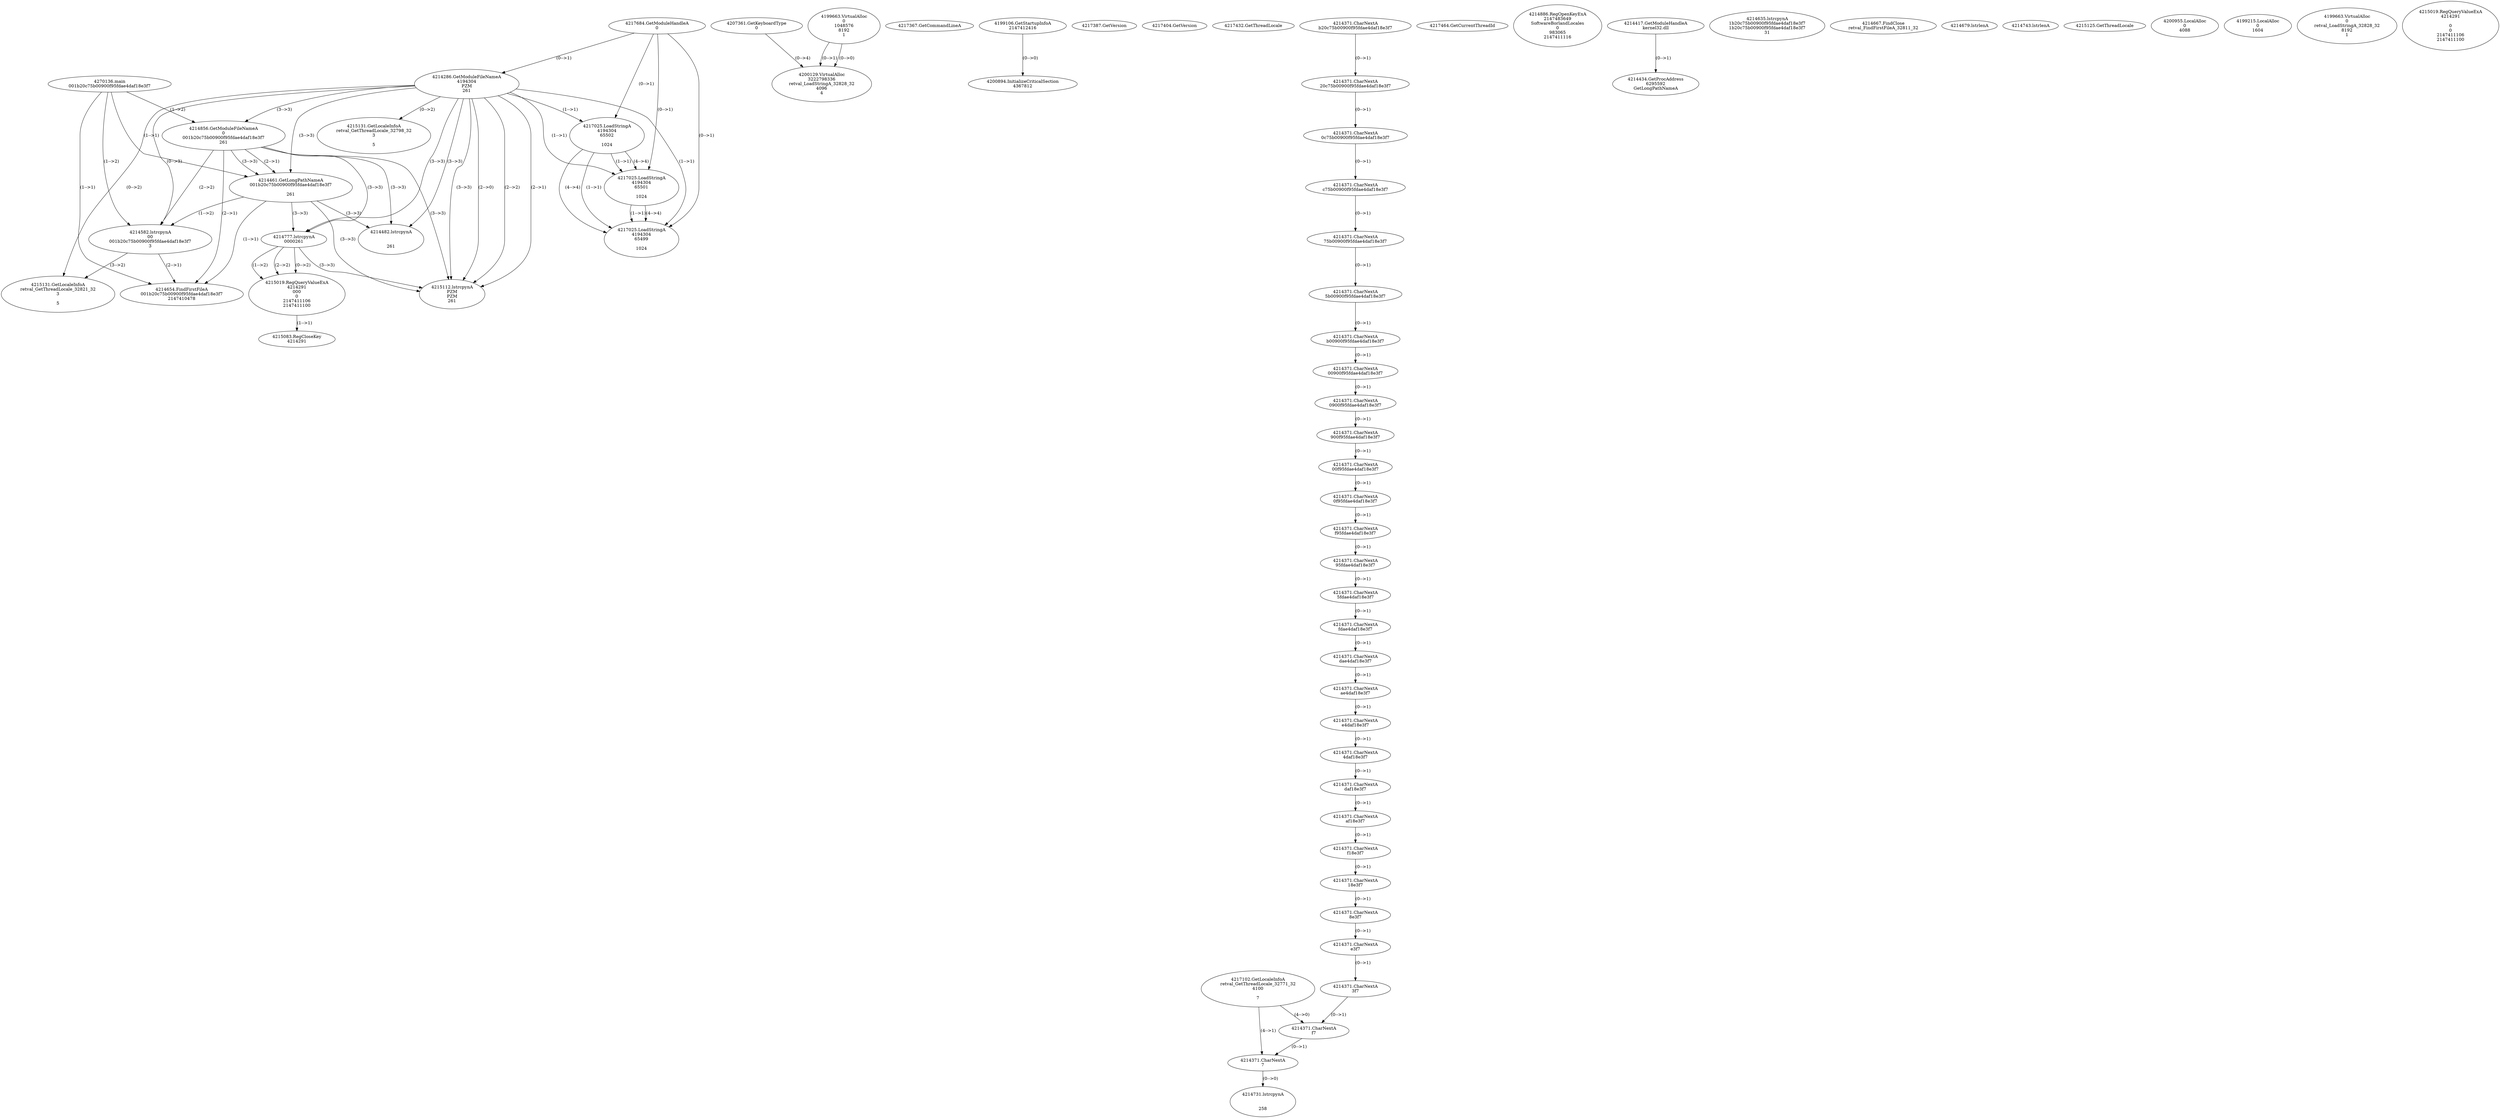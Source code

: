// Global SCDG with merge call
digraph {
	0 [label="4270136.main
001b20c75b00900f95fdae4daf18e3f7"]
	1 [label="4217684.GetModuleHandleA
0"]
	2 [label="4207361.GetKeyboardType
0"]
	3 [label="4217367.GetCommandLineA
"]
	4 [label="4199106.GetStartupInfoA
2147412416"]
	5 [label="4217387.GetVersion
"]
	6 [label="4217404.GetVersion
"]
	7 [label="4217432.GetThreadLocale
"]
	8 [label="4217102.GetLocaleInfoA
retval_GetThreadLocale_32771_32
4100

7"]
	9 [label="4217464.GetCurrentThreadId
"]
	10 [label="4214286.GetModuleFileNameA
4194304
PZM
261"]
	1 -> 10 [label="(0-->1)"]
	11 [label="4214856.GetModuleFileNameA
0
001b20c75b00900f95fdae4daf18e3f7
261"]
	0 -> 11 [label="(1-->2)"]
	10 -> 11 [label="(3-->3)"]
	12 [label="4214886.RegOpenKeyExA
2147483649
Software\Borland\Locales
0
983065
2147411116"]
	13 [label="4214417.GetModuleHandleA
kernel32.dll"]
	14 [label="4214434.GetProcAddress
6295592
GetLongPathNameA"]
	13 -> 14 [label="(0-->1)"]
	15 [label="4214461.GetLongPathNameA
001b20c75b00900f95fdae4daf18e3f7

261"]
	0 -> 15 [label="(1-->1)"]
	11 -> 15 [label="(2-->1)"]
	10 -> 15 [label="(3-->3)"]
	11 -> 15 [label="(3-->3)"]
	16 [label="4214582.lstrcpynA
00
001b20c75b00900f95fdae4daf18e3f7
3"]
	0 -> 16 [label="(1-->2)"]
	11 -> 16 [label="(2-->2)"]
	15 -> 16 [label="(1-->2)"]
	10 -> 16 [label="(0-->3)"]
	17 [label="4214371.CharNextA
b20c75b00900f95fdae4daf18e3f7"]
	18 [label="4214371.CharNextA
20c75b00900f95fdae4daf18e3f7"]
	17 -> 18 [label="(0-->1)"]
	19 [label="4214371.CharNextA
0c75b00900f95fdae4daf18e3f7"]
	18 -> 19 [label="(0-->1)"]
	20 [label="4214371.CharNextA
c75b00900f95fdae4daf18e3f7"]
	19 -> 20 [label="(0-->1)"]
	21 [label="4214371.CharNextA
75b00900f95fdae4daf18e3f7"]
	20 -> 21 [label="(0-->1)"]
	22 [label="4214371.CharNextA
5b00900f95fdae4daf18e3f7"]
	21 -> 22 [label="(0-->1)"]
	23 [label="4214371.CharNextA
b00900f95fdae4daf18e3f7"]
	22 -> 23 [label="(0-->1)"]
	24 [label="4214371.CharNextA
00900f95fdae4daf18e3f7"]
	23 -> 24 [label="(0-->1)"]
	25 [label="4214371.CharNextA
0900f95fdae4daf18e3f7"]
	24 -> 25 [label="(0-->1)"]
	26 [label="4214371.CharNextA
900f95fdae4daf18e3f7"]
	25 -> 26 [label="(0-->1)"]
	27 [label="4214371.CharNextA
00f95fdae4daf18e3f7"]
	26 -> 27 [label="(0-->1)"]
	28 [label="4214371.CharNextA
0f95fdae4daf18e3f7"]
	27 -> 28 [label="(0-->1)"]
	29 [label="4214371.CharNextA
f95fdae4daf18e3f7"]
	28 -> 29 [label="(0-->1)"]
	30 [label="4214371.CharNextA
95fdae4daf18e3f7"]
	29 -> 30 [label="(0-->1)"]
	31 [label="4214371.CharNextA
5fdae4daf18e3f7"]
	30 -> 31 [label="(0-->1)"]
	32 [label="4214371.CharNextA
fdae4daf18e3f7"]
	31 -> 32 [label="(0-->1)"]
	33 [label="4214371.CharNextA
dae4daf18e3f7"]
	32 -> 33 [label="(0-->1)"]
	34 [label="4214371.CharNextA
ae4daf18e3f7"]
	33 -> 34 [label="(0-->1)"]
	35 [label="4214371.CharNextA
e4daf18e3f7"]
	34 -> 35 [label="(0-->1)"]
	36 [label="4214371.CharNextA
4daf18e3f7"]
	35 -> 36 [label="(0-->1)"]
	37 [label="4214371.CharNextA
daf18e3f7"]
	36 -> 37 [label="(0-->1)"]
	38 [label="4214371.CharNextA
af18e3f7"]
	37 -> 38 [label="(0-->1)"]
	39 [label="4214371.CharNextA
f18e3f7"]
	38 -> 39 [label="(0-->1)"]
	40 [label="4214371.CharNextA
18e3f7"]
	39 -> 40 [label="(0-->1)"]
	41 [label="4214371.CharNextA
8e3f7"]
	40 -> 41 [label="(0-->1)"]
	42 [label="4214371.CharNextA
e3f7"]
	41 -> 42 [label="(0-->1)"]
	43 [label="4214371.CharNextA
3f7"]
	42 -> 43 [label="(0-->1)"]
	44 [label="4214371.CharNextA
f7"]
	43 -> 44 [label="(0-->1)"]
	8 -> 44 [label="(4-->0)"]
	45 [label="4214371.CharNextA
7"]
	8 -> 45 [label="(4-->1)"]
	44 -> 45 [label="(0-->1)"]
	46 [label="4214635.lstrcpynA
1b20c75b00900f95fdae4daf18e3f7
1b20c75b00900f95fdae4daf18e3f7
31"]
	47 [label="4214654.FindFirstFileA
001b20c75b00900f95fdae4daf18e3f7
2147410478"]
	0 -> 47 [label="(1-->1)"]
	11 -> 47 [label="(2-->1)"]
	15 -> 47 [label="(1-->1)"]
	16 -> 47 [label="(2-->1)"]
	48 [label="4214667.FindClose
retval_FindFirstFileA_32811_32"]
	49 [label="4214679.lstrlenA
"]
	50 [label="4214731.lstrcpynA


258"]
	45 -> 50 [label="(0-->0)"]
	51 [label="4214743.lstrlenA
"]
	52 [label="4214777.lstrcpynA
00\
00\
261"]
	10 -> 52 [label="(3-->3)"]
	11 -> 52 [label="(3-->3)"]
	15 -> 52 [label="(3-->3)"]
	53 [label="4215019.RegQueryValueExA
4214291
00\
0
0
2147411106
2147411100"]
	52 -> 53 [label="(1-->2)"]
	52 -> 53 [label="(2-->2)"]
	52 -> 53 [label="(0-->2)"]
	54 [label="4215083.RegCloseKey
4214291"]
	53 -> 54 [label="(1-->1)"]
	55 [label="4215112.lstrcpynA
PZM
PZM
261"]
	10 -> 55 [label="(2-->1)"]
	10 -> 55 [label="(2-->2)"]
	10 -> 55 [label="(3-->3)"]
	11 -> 55 [label="(3-->3)"]
	15 -> 55 [label="(3-->3)"]
	52 -> 55 [label="(3-->3)"]
	10 -> 55 [label="(2-->0)"]
	56 [label="4215125.GetThreadLocale
"]
	57 [label="4215131.GetLocaleInfoA
retval_GetThreadLocale_32821_32
3

5"]
	10 -> 57 [label="(0-->2)"]
	16 -> 57 [label="(3-->2)"]
	58 [label="4217025.LoadStringA
4194304
65502

1024"]
	1 -> 58 [label="(0-->1)"]
	10 -> 58 [label="(1-->1)"]
	59 [label="4217025.LoadStringA
4194304
65501

1024"]
	1 -> 59 [label="(0-->1)"]
	10 -> 59 [label="(1-->1)"]
	58 -> 59 [label="(1-->1)"]
	58 -> 59 [label="(4-->4)"]
	60 [label="4217025.LoadStringA
4194304
65499

1024"]
	1 -> 60 [label="(0-->1)"]
	10 -> 60 [label="(1-->1)"]
	58 -> 60 [label="(1-->1)"]
	59 -> 60 [label="(1-->1)"]
	58 -> 60 [label="(4-->4)"]
	59 -> 60 [label="(4-->4)"]
	61 [label="4200894.InitializeCriticalSection
4367812"]
	4 -> 61 [label="(0-->0)"]
	62 [label="4200955.LocalAlloc
0
4088"]
	63 [label="4199663.VirtualAlloc
0
1048576
8192
1"]
	64 [label="4199215.LocalAlloc
0
1604"]
	65 [label="4200129.VirtualAlloc
3222798336
retval_LoadStringA_32828_32
4096
4"]
	63 -> 65 [label="(0-->1)"]
	2 -> 65 [label="(0-->4)"]
	63 -> 65 [label="(0-->0)"]
	66 [label="4199663.VirtualAlloc
0
retval_LoadStringA_32828_32
8192
1"]
	67 [label="4214482.lstrcpynA


261"]
	10 -> 67 [label="(3-->3)"]
	11 -> 67 [label="(3-->3)"]
	15 -> 67 [label="(3-->3)"]
	68 [label="4215019.RegQueryValueExA
4214291

0
0
2147411106
2147411100"]
	69 [label="4215131.GetLocaleInfoA
retval_GetThreadLocale_32798_32
3

5"]
	10 -> 69 [label="(0-->2)"]
}
